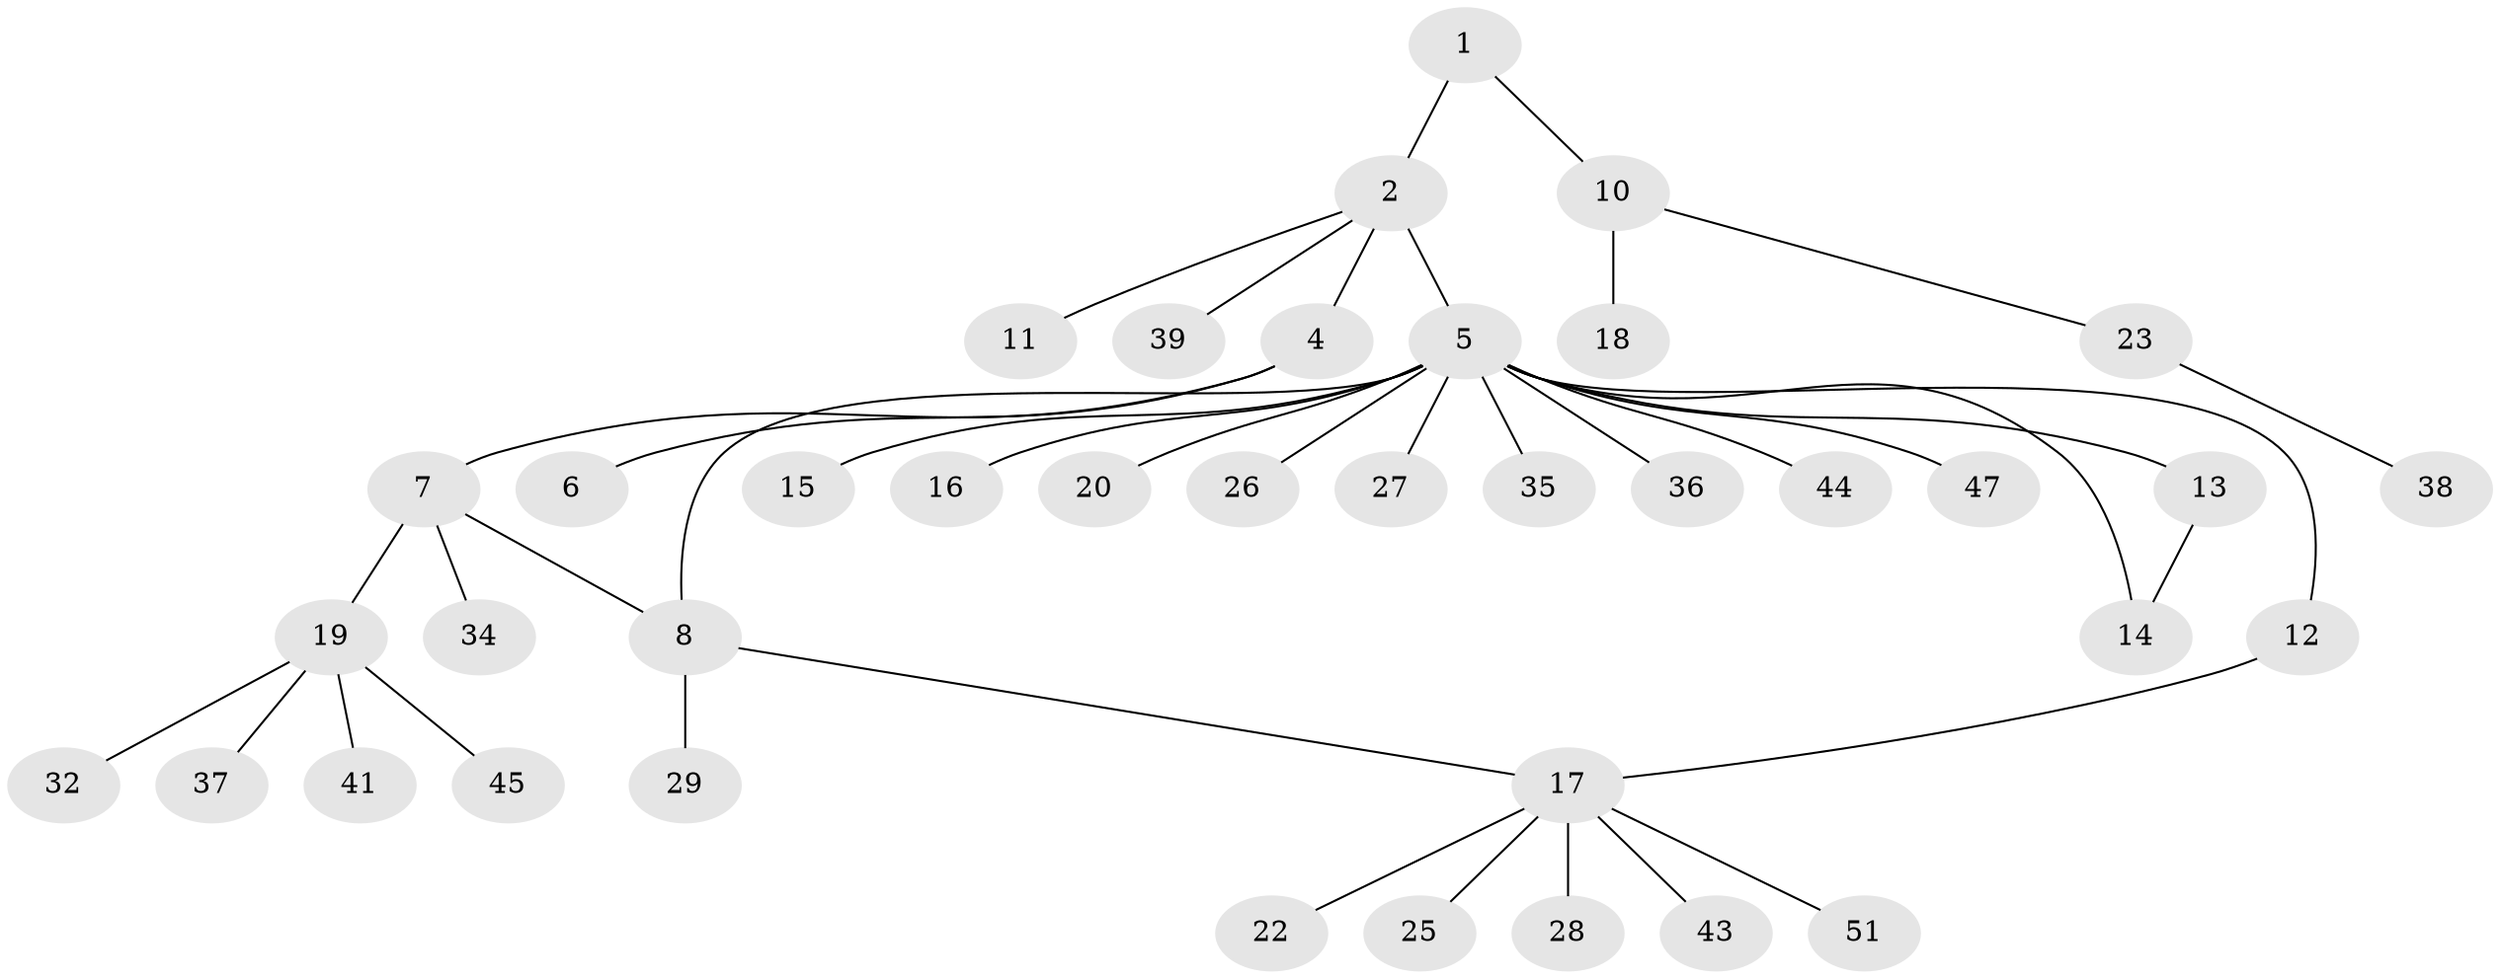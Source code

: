 // original degree distribution, {2: 0.19607843137254902, 6: 0.0392156862745098, 4: 0.0784313725490196, 14: 0.0196078431372549, 1: 0.5882352941176471, 5: 0.0196078431372549, 3: 0.0392156862745098, 7: 0.0196078431372549}
// Generated by graph-tools (version 1.1) at 2025/11/02/27/25 16:11:13]
// undirected, 38 vertices, 40 edges
graph export_dot {
graph [start="1"]
  node [color=gray90,style=filled];
  1;
  2 [super="+3"];
  4 [super="+21"];
  5 [super="+9"];
  6;
  7 [super="+40"];
  8;
  10 [super="+33"];
  11;
  12;
  13 [super="+30"];
  14 [super="+24"];
  15;
  16;
  17 [super="+31"];
  18;
  19 [super="+50"];
  20;
  22;
  23;
  25;
  26;
  27;
  28;
  29;
  32;
  34 [super="+42"];
  35;
  36;
  37;
  38 [super="+49"];
  39 [super="+46"];
  41 [super="+48"];
  43;
  44;
  45;
  47;
  51;
  1 -- 2;
  1 -- 10;
  2 -- 5 [weight=2];
  2 -- 11;
  2 -- 39;
  2 -- 4;
  4 -- 6;
  4 -- 7;
  5 -- 8;
  5 -- 12;
  5 -- 14;
  5 -- 15;
  5 -- 16;
  5 -- 20;
  5 -- 27;
  5 -- 35;
  5 -- 36;
  5 -- 44;
  5 -- 47;
  5 -- 26;
  5 -- 13;
  7 -- 8;
  7 -- 19;
  7 -- 34;
  8 -- 17;
  8 -- 29;
  10 -- 18;
  10 -- 23;
  12 -- 17;
  13 -- 14;
  17 -- 22;
  17 -- 25;
  17 -- 28;
  17 -- 51;
  17 -- 43;
  19 -- 32;
  19 -- 37;
  19 -- 41;
  19 -- 45;
  23 -- 38;
}
